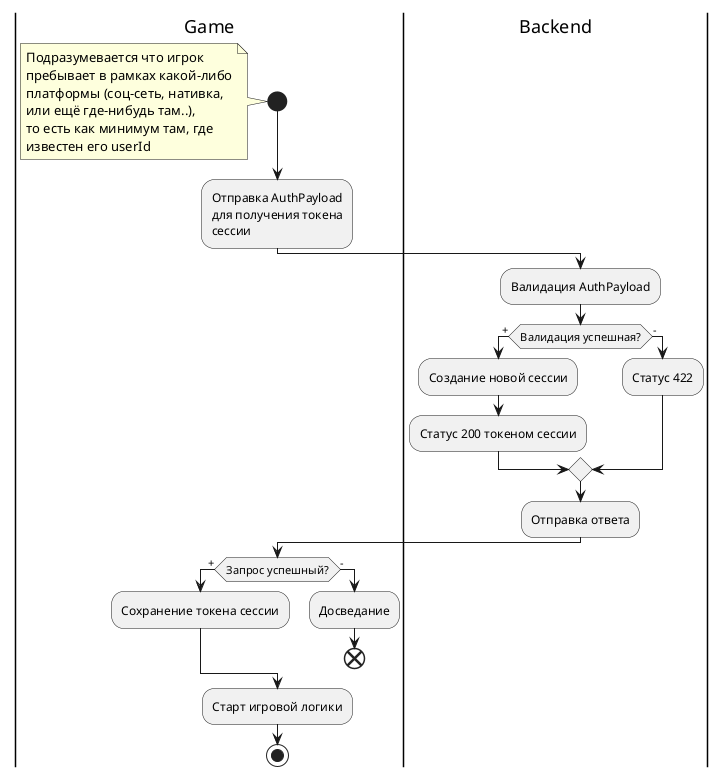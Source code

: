 @startuml Авторизация внутренней платформы(классика жанра)

|Game|
start
    note left
        Подразумевается что игрок
        пребывает в рамках какой-либо
        платформы (соц-сеть, нативка,
        или ещё где-нибудь там..),
        то есть как минимум там, где
        известен его userId
    end note
    :Отправка AuthPayload
    для получения токена
    сессии;
    |Backend|
    :Валидация AuthPayload;
    if (Валидация успешная?) then (+)
        :Создание новой сессии;
        :Статус 200 токеном сессии;
    else (-)
        :Статус 422;
    endif
    :Отправка ответа;
    |Game|
    if (Запрос успешный?) then (+)
        :Сохранение токена сессии;
    else (-)
        :Досведание;
        end
    endif
    :Старт игровой логики;
stop

@enduml
